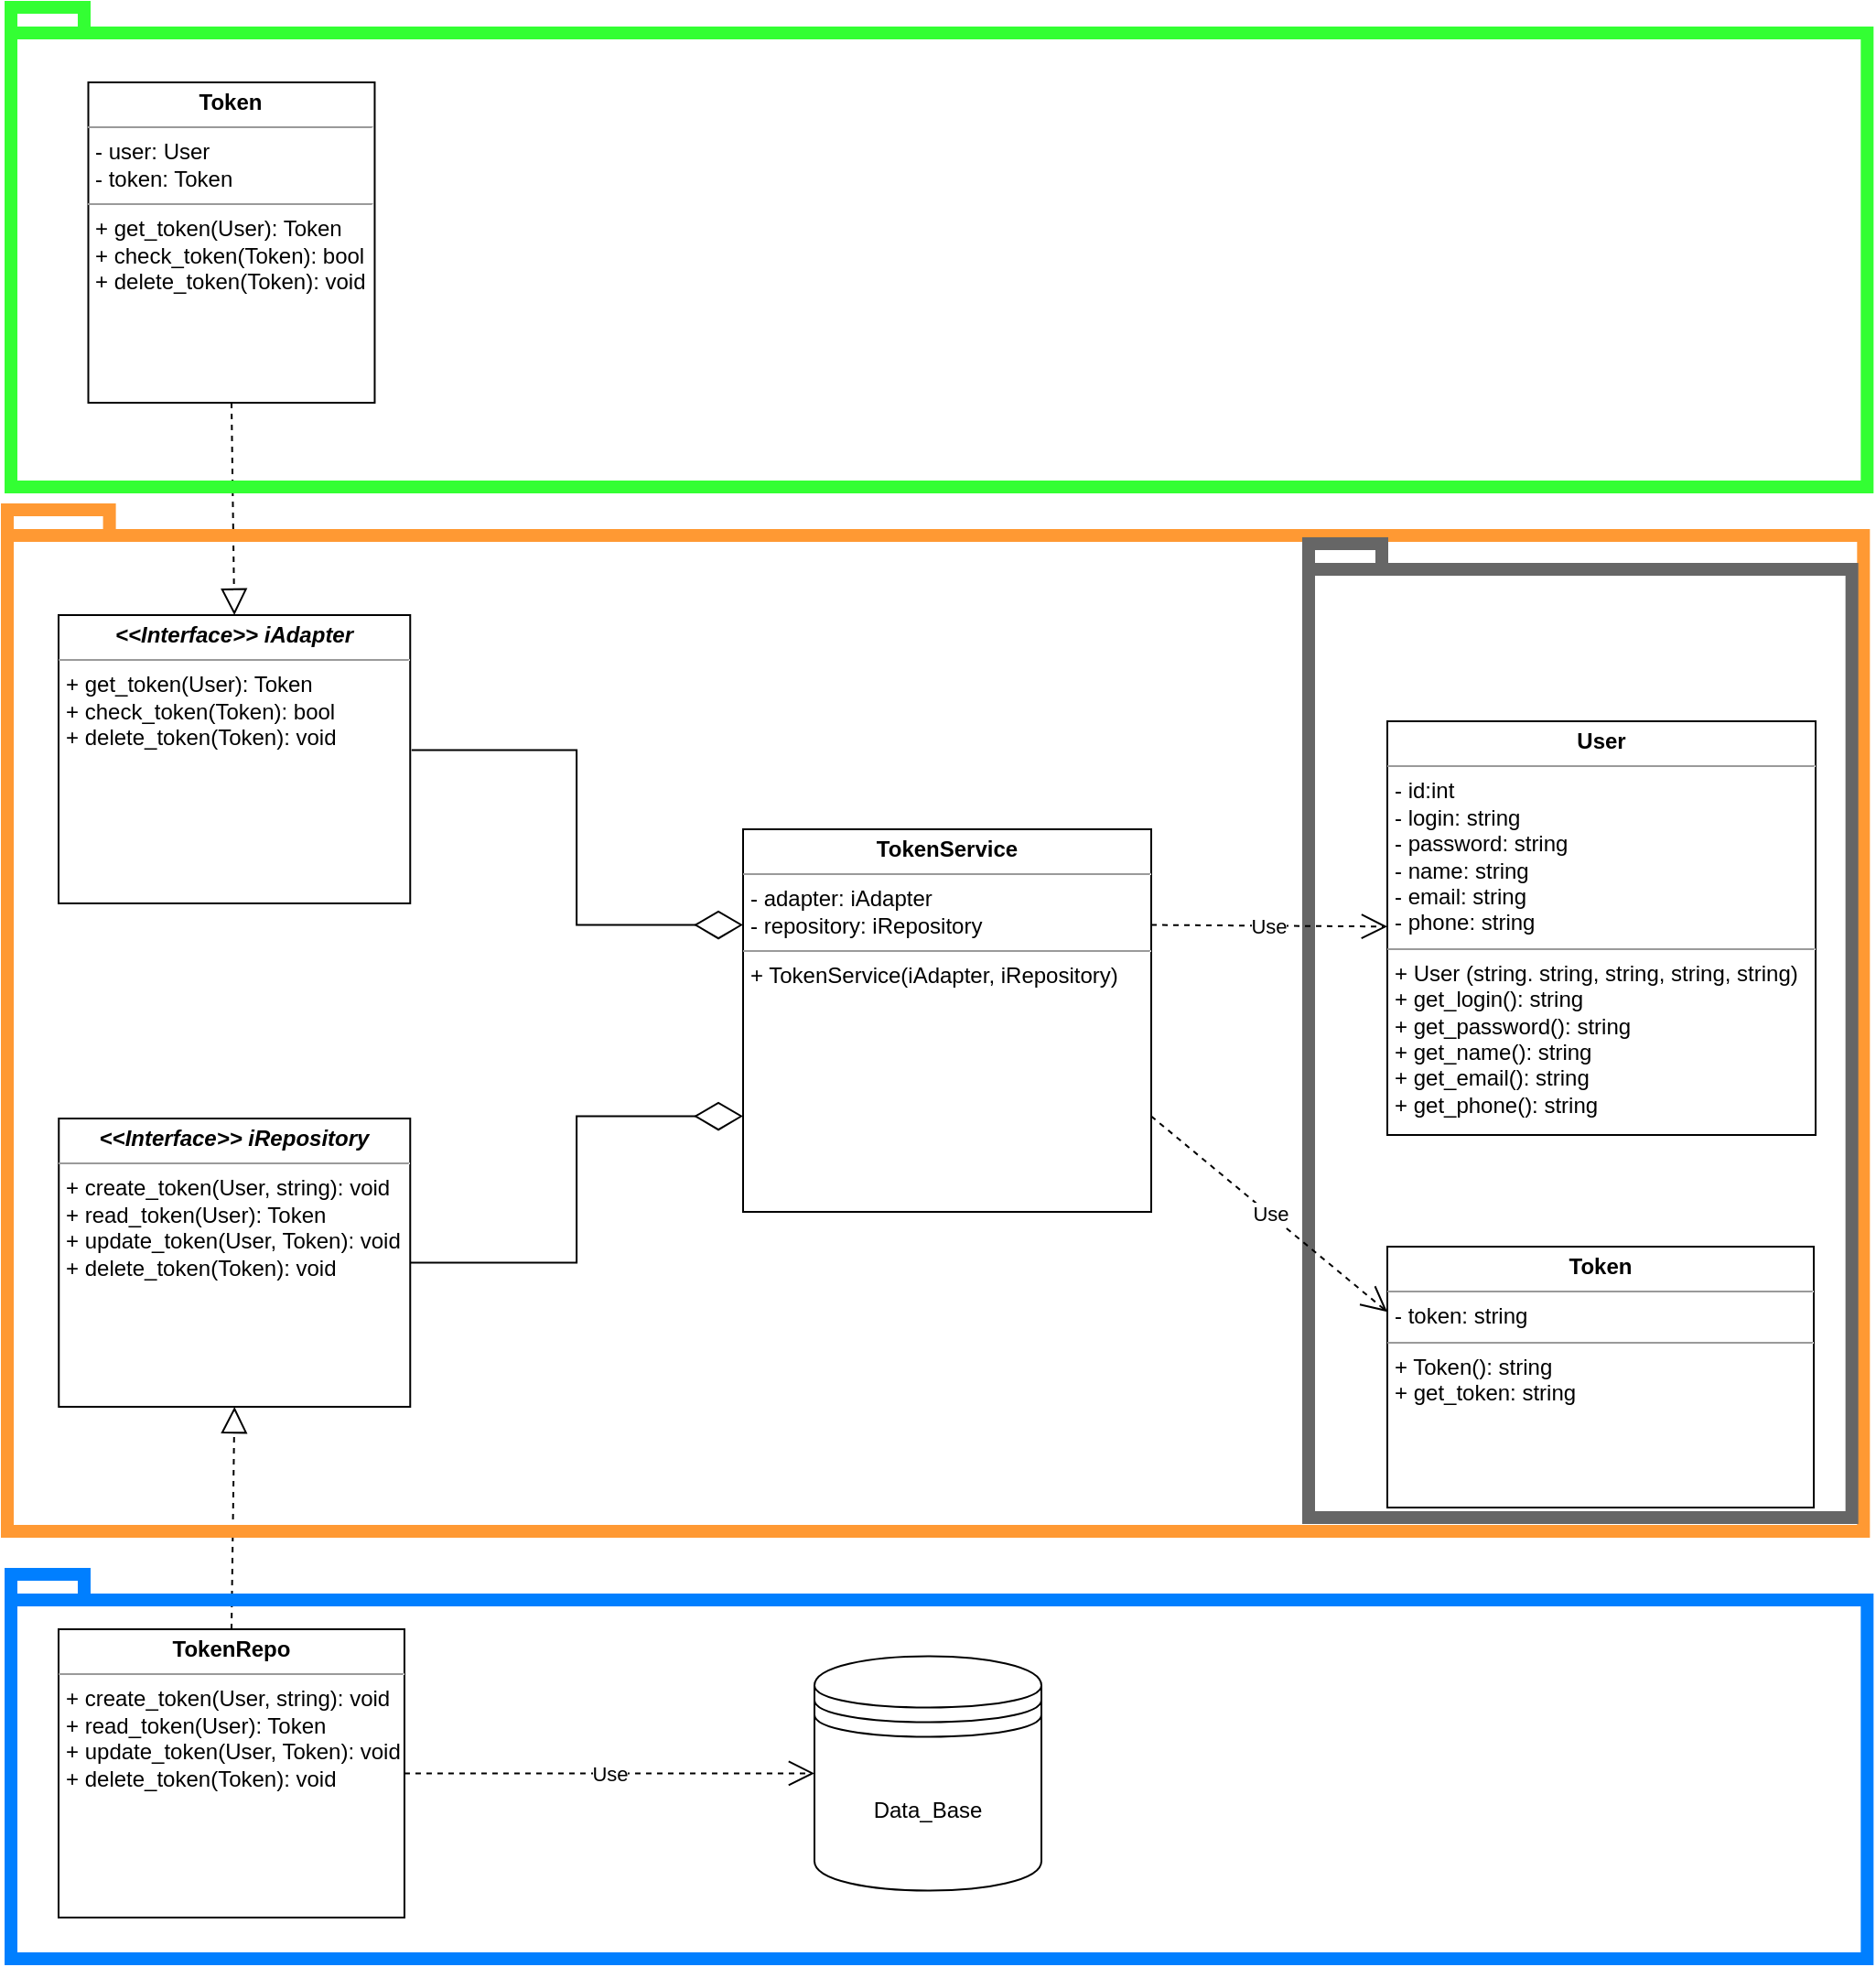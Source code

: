 <mxfile version="22.1.16" type="device">
  <diagram name="Страница — 1" id="N-qAw4Ii0so-HZ5WBmBv">
    <mxGraphModel dx="3592" dy="1509" grid="0" gridSize="10" guides="1" tooltips="1" connect="1" arrows="1" fold="1" page="1" pageScale="1" pageWidth="827" pageHeight="1169" background="none" math="0" shadow="0">
      <root>
        <mxCell id="0" />
        <mxCell id="1" parent="0" />
        <mxCell id="5nABSl6TricY1-DJC5i2-2" value="&lt;p style=&quot;margin:0px;margin-top:4px;text-align:center;&quot;&gt;&lt;b&gt;Token&lt;/b&gt;&lt;/p&gt;&lt;hr size=&quot;1&quot;&gt;&lt;p style=&quot;margin:0px;margin-left:4px;&quot;&gt;- token: string&lt;/p&gt;&lt;hr size=&quot;1&quot;&gt;&lt;p style=&quot;margin:0px;margin-left:4px;&quot;&gt;+ Token(): string&lt;/p&gt;&lt;p style=&quot;margin:0px;margin-left:4px;&quot;&gt;+ get_token: string&lt;/p&gt;" style="verticalAlign=top;align=left;overflow=fill;fontSize=12;fontFamily=Helvetica;html=1;whiteSpace=wrap;" parent="1" vertex="1">
          <mxGeometry x="-56" y="744" width="233" height="142.52" as="geometry" />
        </mxCell>
        <mxCell id="5nABSl6TricY1-DJC5i2-7" value="Data_Base" style="shape=datastore;whiteSpace=wrap;html=1;" parent="1" vertex="1">
          <mxGeometry x="-369" y="967.74" width="124" height="128" as="geometry" />
        </mxCell>
        <mxCell id="5nABSl6TricY1-DJC5i2-23" value="&lt;p style=&quot;margin:0px;margin-top:4px;text-align:center;&quot;&gt;&lt;b&gt;TokenService&lt;/b&gt;&lt;/p&gt;&lt;hr size=&quot;1&quot;&gt;&lt;p style=&quot;margin:0px;margin-left:4px;&quot;&gt;- adapter: iAdapter&lt;/p&gt;&lt;p style=&quot;margin:0px;margin-left:4px;&quot;&gt;- repository: iRepository&lt;/p&gt;&lt;hr size=&quot;1&quot;&gt;&lt;p style=&quot;border-color: var(--border-color); margin: 0px 0px 0px 4px;&quot;&gt;+ TokenService(iAdapter, iRepository)&lt;/p&gt;&lt;p style=&quot;border-color: var(--border-color); margin: 0px 0px 0px 4px;&quot;&gt;&lt;br&gt;&lt;/p&gt;" style="verticalAlign=top;align=left;overflow=fill;fontSize=12;fontFamily=Helvetica;html=1;whiteSpace=wrap;" parent="1" vertex="1">
          <mxGeometry x="-408" y="516" width="223" height="209" as="geometry" />
        </mxCell>
        <mxCell id="5nABSl6TricY1-DJC5i2-28" value="&lt;p style=&quot;margin:0px;margin-top:4px;text-align:center;&quot;&gt;&lt;b&gt;&lt;i&gt;&amp;lt;&amp;lt;Interface&amp;gt;&amp;gt; iAdapter&lt;/i&gt;&lt;/b&gt;&lt;/p&gt;&lt;hr size=&quot;1&quot;&gt;&lt;p style=&quot;border-color: var(--border-color); margin: 0px 0px 0px 4px;&quot;&gt;+ get_token(User): Token&lt;/p&gt;&lt;p style=&quot;border-color: var(--border-color); margin: 0px 0px 0px 4px;&quot;&gt;+ check_token(Token): bool&lt;/p&gt;&lt;p style=&quot;border-color: var(--border-color); margin: 0px 0px 0px 4px;&quot;&gt;&lt;span style=&quot;border-color: var(--border-color); background-color: initial;&quot;&gt;+ delete_token(Token): void&lt;/span&gt;&lt;/p&gt;" style="verticalAlign=top;align=left;overflow=fill;fontSize=12;fontFamily=Helvetica;html=1;whiteSpace=wrap;" parent="1" vertex="1">
          <mxGeometry x="-782" y="399" width="192.126" height="157.48" as="geometry" />
        </mxCell>
        <mxCell id="5nABSl6TricY1-DJC5i2-31" value="&lt;p style=&quot;margin:0px;margin-top:4px;text-align:center;&quot;&gt;&lt;b&gt;TokenRepo&lt;/b&gt;&lt;/p&gt;&lt;hr size=&quot;1&quot;&gt;&lt;p style=&quot;border-color: var(--border-color); margin: 0px 0px 0px 4px;&quot;&gt;+ create_token(User, string): void&lt;/p&gt;&lt;p style=&quot;border-color: var(--border-color); margin: 0px 0px 0px 4px;&quot;&gt;+ read_token(User): Token&lt;/p&gt;&lt;p style=&quot;border-color: var(--border-color); margin: 0px 0px 0px 4px;&quot;&gt;+ update_token(User, Token): void&lt;/p&gt;&lt;p style=&quot;border-color: var(--border-color); margin: 0px 0px 0px 4px;&quot;&gt;+ delete_token(Token): void&lt;/p&gt;" style="verticalAlign=top;align=left;overflow=fill;fontSize=12;fontFamily=Helvetica;html=1;whiteSpace=wrap;" parent="1" vertex="1">
          <mxGeometry x="-782" y="953" width="188.976" height="157.48" as="geometry" />
        </mxCell>
        <mxCell id="5nABSl6TricY1-DJC5i2-32" value="&lt;p style=&quot;margin:0px;margin-top:4px;text-align:center;&quot;&gt;&lt;i style=&quot;border-color: var(--border-color); font-weight: 700;&quot;&gt;&amp;lt;&amp;lt;Interface&amp;gt;&amp;gt; iRepository&lt;/i&gt;&lt;/p&gt;&lt;hr size=&quot;1&quot;&gt;&lt;p style=&quot;border-color: var(--border-color); margin: 0px 0px 0px 4px;&quot;&gt;+ create_token(User, string): void&lt;/p&gt;&lt;p style=&quot;border-color: var(--border-color); margin: 0px 0px 0px 4px;&quot;&gt;+ read_token(User): Token&lt;/p&gt;&lt;p style=&quot;border-color: var(--border-color); margin: 0px 0px 0px 4px;&quot;&gt;+ update_token(User, Token): void&lt;/p&gt;&lt;p style=&quot;border-color: var(--border-color); margin: 0px 0px 0px 4px;&quot;&gt;+ delete_token(Token): void&lt;/p&gt;" style="verticalAlign=top;align=left;overflow=fill;fontSize=12;fontFamily=Helvetica;html=1;whiteSpace=wrap;" parent="1" vertex="1">
          <mxGeometry x="-781.87" y="674" width="192" height="157.48" as="geometry" />
        </mxCell>
        <mxCell id="5nABSl6TricY1-DJC5i2-33" value="" style="endArrow=block;dashed=1;endFill=0;endSize=12;html=1;rounded=0;entryX=0.5;entryY=0;entryDx=0;entryDy=0;exitX=0.5;exitY=1;exitDx=0;exitDy=0;" parent="1" source="jAwit4PaNwHXPdE0aUkR-1" target="5nABSl6TricY1-DJC5i2-28" edge="1">
          <mxGeometry width="160" relative="1" as="geometry">
            <mxPoint x="-668.74" y="123.0" as="sourcePoint" />
            <mxPoint x="-408" y="170" as="targetPoint" />
          </mxGeometry>
        </mxCell>
        <mxCell id="5nABSl6TricY1-DJC5i2-34" value="" style="endArrow=block;dashed=1;endFill=0;endSize=12;html=1;rounded=0;exitX=0.5;exitY=0;exitDx=0;exitDy=0;entryX=0.5;entryY=1;entryDx=0;entryDy=0;" parent="1" source="5nABSl6TricY1-DJC5i2-31" target="5nABSl6TricY1-DJC5i2-32" edge="1">
          <mxGeometry width="160" relative="1" as="geometry">
            <mxPoint x="-663" y="1624" as="sourcePoint" />
            <mxPoint x="-632" y="1413" as="targetPoint" />
          </mxGeometry>
        </mxCell>
        <mxCell id="5nABSl6TricY1-DJC5i2-35" value="" style="endArrow=diamondThin;endFill=0;endSize=24;html=1;rounded=0;exitX=1.004;exitY=0.468;exitDx=0;exitDy=0;exitPerimeter=0;entryX=0;entryY=0.25;entryDx=0;entryDy=0;edgeStyle=orthogonalEdgeStyle;" parent="1" source="5nABSl6TricY1-DJC5i2-28" target="5nABSl6TricY1-DJC5i2-23" edge="1">
          <mxGeometry width="160" relative="1" as="geometry">
            <mxPoint x="-568" y="605" as="sourcePoint" />
            <mxPoint x="-408" y="605" as="targetPoint" />
          </mxGeometry>
        </mxCell>
        <mxCell id="5nABSl6TricY1-DJC5i2-36" value="" style="endArrow=diamondThin;endFill=0;endSize=24;html=1;rounded=0;entryX=0;entryY=0.75;entryDx=0;entryDy=0;exitX=1;exitY=0.5;exitDx=0;exitDy=0;edgeStyle=orthogonalEdgeStyle;" parent="1" source="5nABSl6TricY1-DJC5i2-32" target="5nABSl6TricY1-DJC5i2-23" edge="1">
          <mxGeometry width="160" relative="1" as="geometry">
            <mxPoint x="-568" y="605" as="sourcePoint" />
            <mxPoint x="-408" y="605" as="targetPoint" />
          </mxGeometry>
        </mxCell>
        <mxCell id="5nABSl6TricY1-DJC5i2-39" value="Use" style="endArrow=open;endSize=12;dashed=1;html=1;rounded=0;entryX=0;entryY=0.5;entryDx=0;entryDy=0;exitX=1;exitY=0.5;exitDx=0;exitDy=0;" parent="1" source="5nABSl6TricY1-DJC5i2-31" target="5nABSl6TricY1-DJC5i2-7" edge="1">
          <mxGeometry width="160" relative="1" as="geometry">
            <mxPoint x="-456" y="779" as="sourcePoint" />
            <mxPoint x="-296" y="779" as="targetPoint" />
          </mxGeometry>
        </mxCell>
        <mxCell id="5nABSl6TricY1-DJC5i2-40" value="" style="shape=folder;fontStyle=1;spacingTop=10;tabWidth=40;tabHeight=14;tabPosition=left;html=1;whiteSpace=wrap;fillColor=none;strokeColor=#007FFF;strokeWidth=7;" parent="1" vertex="1">
          <mxGeometry x="-808" y="923" width="1014.17" height="210" as="geometry" />
        </mxCell>
        <mxCell id="5nABSl6TricY1-DJC5i2-41" value="" style="shape=folder;fontStyle=1;spacingTop=10;tabWidth=40;tabHeight=14;tabPosition=left;html=1;whiteSpace=wrap;fillColor=none;strokeColor=#FF9933;strokeWidth=7;" parent="1" vertex="1">
          <mxGeometry x="-810" y="341.5" width="1014.171" height="558" as="geometry" />
        </mxCell>
        <mxCell id="5nABSl6TricY1-DJC5i2-42" value="" style="shape=folder;fontStyle=1;spacingTop=10;tabWidth=40;tabHeight=14;tabPosition=left;html=1;whiteSpace=wrap;fillColor=none;strokeColor=#33FF33;strokeWidth=7;" parent="1" vertex="1">
          <mxGeometry x="-808" y="67" width="1014.17" height="262" as="geometry" />
        </mxCell>
        <mxCell id="8vRCdp9rLOngcFGMXUnF-2" value="&lt;p style=&quot;margin:0px;margin-top:4px;text-align:center;&quot;&gt;&lt;b&gt;User&lt;/b&gt;&lt;/p&gt;&lt;hr size=&quot;1&quot;&gt;&lt;p style=&quot;margin:0px;margin-left:4px;&quot;&gt;- id:int&lt;/p&gt;&lt;p style=&quot;margin:0px;margin-left:4px;&quot;&gt;- login: string&lt;/p&gt;&lt;p style=&quot;margin:0px;margin-left:4px;&quot;&gt;- password: string&lt;/p&gt;&lt;p style=&quot;margin:0px;margin-left:4px;&quot;&gt;- name: string&lt;/p&gt;&lt;p style=&quot;margin:0px;margin-left:4px;&quot;&gt;- email: string&lt;/p&gt;&lt;p style=&quot;margin:0px;margin-left:4px;&quot;&gt;- phone: string&lt;/p&gt;&lt;hr size=&quot;1&quot;&gt;&lt;p style=&quot;margin:0px;margin-left:4px;&quot;&gt;+ User (string. string, string, string, string)&lt;/p&gt;&lt;p style=&quot;margin:0px;margin-left:4px;&quot;&gt;+ get_login(): string&lt;/p&gt;&lt;p style=&quot;margin:0px;margin-left:4px;&quot;&gt;+ get_password(): string&lt;/p&gt;&lt;p style=&quot;margin:0px;margin-left:4px;&quot;&gt;+ get_name(): string&lt;/p&gt;&lt;p style=&quot;margin:0px;margin-left:4px;&quot;&gt;+ get_email(): string&lt;/p&gt;&lt;p style=&quot;margin:0px;margin-left:4px;&quot;&gt;+ get_phone(): string&lt;/p&gt;" style="verticalAlign=top;align=left;overflow=fill;fontSize=12;fontFamily=Helvetica;html=1;whiteSpace=wrap;" parent="1" vertex="1">
          <mxGeometry x="-56" y="457" width="234" height="226" as="geometry" />
        </mxCell>
        <mxCell id="jAwit4PaNwHXPdE0aUkR-1" value="&lt;p style=&quot;margin:0px;margin-top:4px;text-align:center;&quot;&gt;&lt;b&gt;Token&lt;/b&gt;&lt;/p&gt;&lt;hr size=&quot;1&quot;&gt;&lt;p style=&quot;margin:0px;margin-left:4px;&quot;&gt;- user: User&lt;/p&gt;&lt;p style=&quot;margin:0px;margin-left:4px;&quot;&gt;- token: Token&lt;/p&gt;&lt;hr size=&quot;1&quot;&gt;&lt;p style=&quot;border-color: var(--border-color); margin: 0px 0px 0px 4px;&quot;&gt;+ get_token(User): Token&lt;/p&gt;&lt;p style=&quot;border-color: var(--border-color); margin: 0px 0px 0px 4px;&quot;&gt;&lt;span style=&quot;border-color: var(--border-color); background-color: initial;&quot;&gt;+ check_token(Token): bool&lt;/span&gt;&lt;/p&gt;&lt;p style=&quot;border-color: var(--border-color); margin: 0px 0px 0px 4px;&quot;&gt;&lt;span style=&quot;border-color: var(--border-color); background-color: initial;&quot;&gt;+ delete_token(Token): void&lt;/span&gt;&lt;/p&gt;" style="verticalAlign=top;align=left;overflow=fill;fontSize=12;fontFamily=Helvetica;html=1;whiteSpace=wrap;" vertex="1" parent="1">
          <mxGeometry x="-765.75" y="108" width="156.48" height="175" as="geometry" />
        </mxCell>
        <mxCell id="jAwit4PaNwHXPdE0aUkR-9" value="" style="shape=folder;fontStyle=1;spacingTop=10;tabWidth=40;tabHeight=14;tabPosition=left;html=1;whiteSpace=wrap;fillColor=none;strokeColor=#666666;strokeWidth=7;fontColor=#333333;" vertex="1" parent="1">
          <mxGeometry x="-99" y="360" width="296.83" height="532" as="geometry" />
        </mxCell>
        <mxCell id="jAwit4PaNwHXPdE0aUkR-12" value="Use" style="endArrow=open;endSize=12;dashed=1;html=1;rounded=0;exitX=1;exitY=0.25;exitDx=0;exitDy=0;" edge="1" parent="1" source="5nABSl6TricY1-DJC5i2-23" target="8vRCdp9rLOngcFGMXUnF-2">
          <mxGeometry width="160" relative="1" as="geometry">
            <mxPoint x="-470" y="537" as="sourcePoint" />
            <mxPoint x="-310" y="537" as="targetPoint" />
          </mxGeometry>
        </mxCell>
        <mxCell id="jAwit4PaNwHXPdE0aUkR-13" value="Use" style="endArrow=open;endSize=12;dashed=1;html=1;rounded=0;exitX=1;exitY=0.75;exitDx=0;exitDy=0;entryX=0;entryY=0.25;entryDx=0;entryDy=0;" edge="1" parent="1" source="5nABSl6TricY1-DJC5i2-23" target="5nABSl6TricY1-DJC5i2-2">
          <mxGeometry width="160" relative="1" as="geometry">
            <mxPoint x="-175" y="578" as="sourcePoint" />
            <mxPoint x="-46" y="578" as="targetPoint" />
          </mxGeometry>
        </mxCell>
      </root>
    </mxGraphModel>
  </diagram>
</mxfile>
